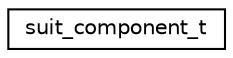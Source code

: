digraph "Graphical Class Hierarchy"
{
 // LATEX_PDF_SIZE
  edge [fontname="Helvetica",fontsize="10",labelfontname="Helvetica",labelfontsize="10"];
  node [fontname="Helvetica",fontsize="10",shape=record];
  rankdir="LR";
  Node0 [label="suit_component_t",height=0.2,width=0.4,color="black", fillcolor="white", style="filled",URL="$structsuit__component__t.html",tooltip="SUIT component struct as decoded from the manifest."];
}
